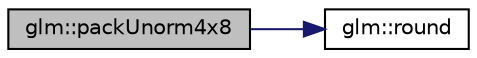 digraph "glm::packUnorm4x8"
{
  edge [fontname="Helvetica",fontsize="10",labelfontname="Helvetica",labelfontsize="10"];
  node [fontname="Helvetica",fontsize="10",shape=record];
  rankdir="LR";
  Node1 [label="glm::packUnorm4x8",height=0.2,width=0.4,color="black", fillcolor="grey75", style="filled", fontcolor="black"];
  Node1 -> Node2 [color="midnightblue",fontsize="10",style="solid"];
  Node2 [label="glm::round",height=0.2,width=0.4,color="black", fillcolor="white", style="filled",URL="$group__core__func__common.html#ga75ebab3fe88a9c5c769135cf5a2649ef"];
}
